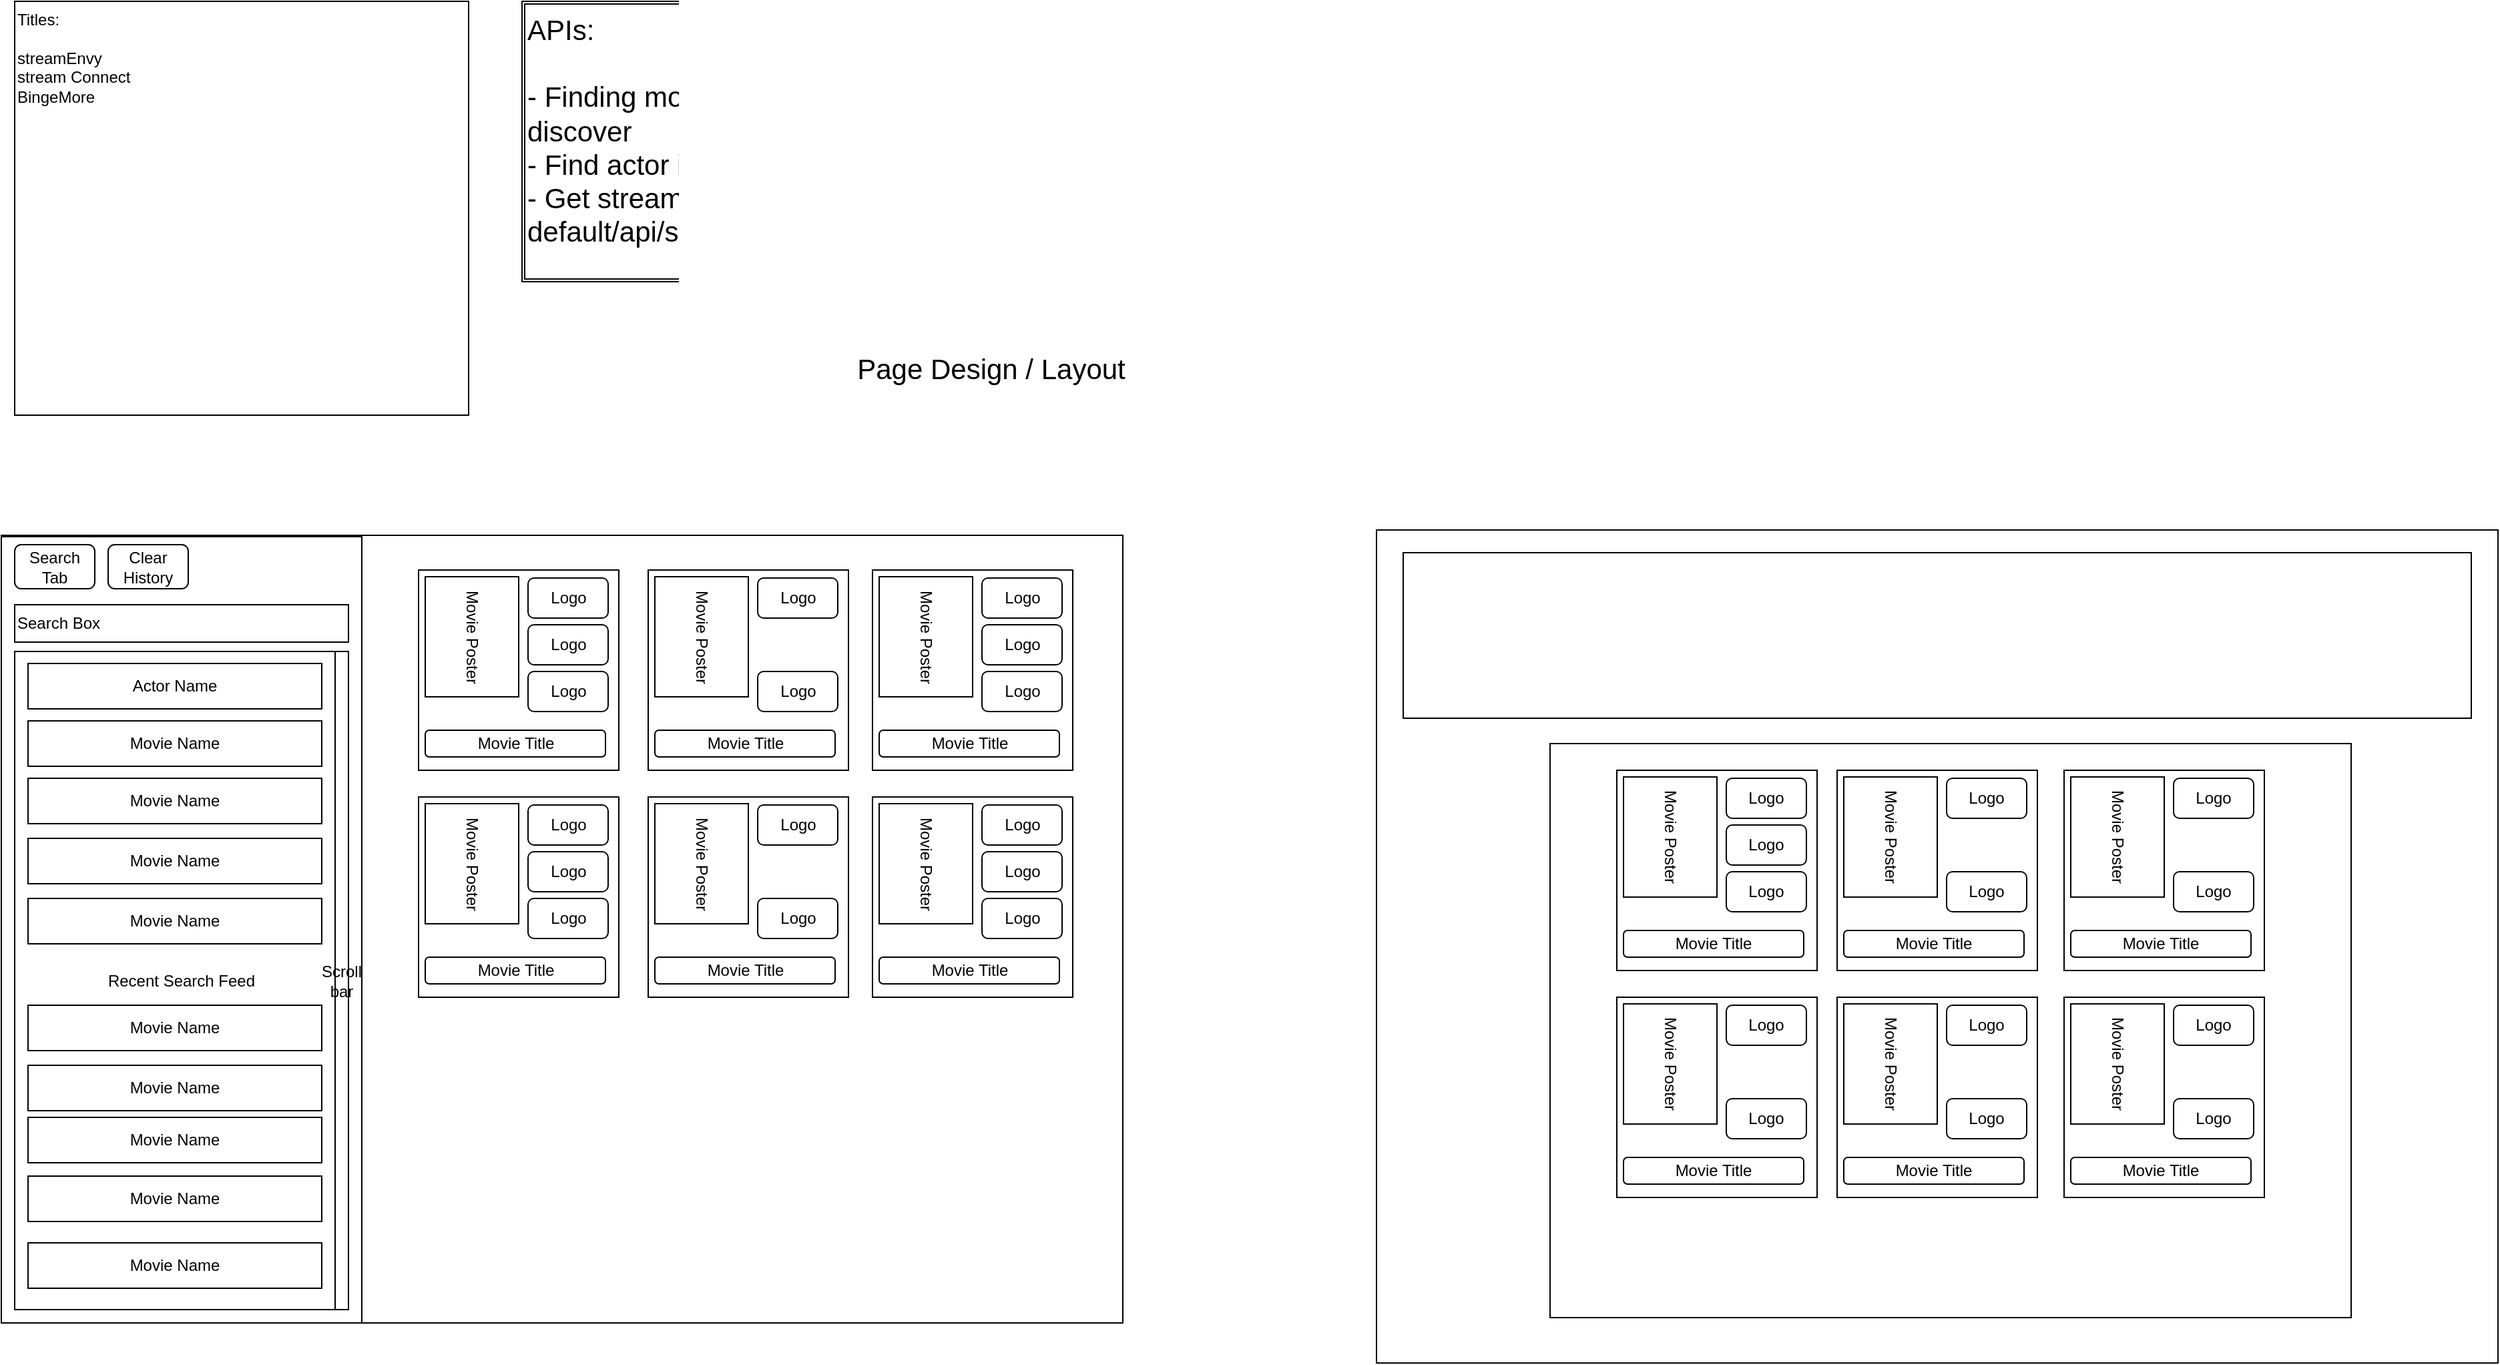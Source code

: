 <mxfile version="20.0.4" type="github" pages="3">
  <diagram id="Ak_6PLhMbCiVXatLOwjV" name="Page Layout">
    <mxGraphModel dx="1422" dy="1992" grid="1" gridSize="10" guides="1" tooltips="1" connect="1" arrows="1" fold="1" page="1" pageScale="1" pageWidth="850" pageHeight="1100" math="0" shadow="0">
      <root>
        <mxCell id="0" />
        <mxCell id="1" parent="0" />
        <mxCell id="VjZ6RCnpF5j11ZpRup7t-1" value="" style="rounded=0;whiteSpace=wrap;html=1;" parent="1" vertex="1">
          <mxGeometry x="20" y="80" width="840" height="590" as="geometry" />
        </mxCell>
        <mxCell id="VjZ6RCnpF5j11ZpRup7t-2" value="" style="rounded=0;whiteSpace=wrap;html=1;" parent="1" vertex="1">
          <mxGeometry x="20" y="81" width="270" height="589" as="geometry" />
        </mxCell>
        <mxCell id="VjZ6RCnpF5j11ZpRup7t-5" value="" style="whiteSpace=wrap;html=1;aspect=fixed;" parent="1" vertex="1">
          <mxGeometry x="332.5" y="106" width="150" height="150" as="geometry" />
        </mxCell>
        <mxCell id="VjZ6RCnpF5j11ZpRup7t-6" value="Movie Poster" style="rounded=0;whiteSpace=wrap;html=1;rotation=90;" parent="1" vertex="1">
          <mxGeometry x="327.5" y="121" width="90" height="70" as="geometry" />
        </mxCell>
        <mxCell id="VjZ6RCnpF5j11ZpRup7t-7" value="Logo" style="rounded=1;whiteSpace=wrap;html=1;" parent="1" vertex="1">
          <mxGeometry x="414.5" y="112" width="60" height="30" as="geometry" />
        </mxCell>
        <mxCell id="VjZ6RCnpF5j11ZpRup7t-8" value="Logo" style="rounded=1;whiteSpace=wrap;html=1;" parent="1" vertex="1">
          <mxGeometry x="414.5" y="147" width="60" height="30" as="geometry" />
        </mxCell>
        <mxCell id="VjZ6RCnpF5j11ZpRup7t-9" value="Logo" style="rounded=1;whiteSpace=wrap;html=1;" parent="1" vertex="1">
          <mxGeometry x="414.5" y="182" width="60" height="30" as="geometry" />
        </mxCell>
        <mxCell id="VjZ6RCnpF5j11ZpRup7t-10" value="Movie Title" style="rounded=1;whiteSpace=wrap;html=1;" parent="1" vertex="1">
          <mxGeometry x="337.5" y="226" width="135" height="20" as="geometry" />
        </mxCell>
        <mxCell id="VjZ6RCnpF5j11ZpRup7t-11" value="" style="whiteSpace=wrap;html=1;aspect=fixed;" parent="1" vertex="1">
          <mxGeometry x="504.5" y="106" width="150" height="150" as="geometry" />
        </mxCell>
        <mxCell id="VjZ6RCnpF5j11ZpRup7t-12" value="Movie Poster" style="rounded=0;whiteSpace=wrap;html=1;rotation=90;" parent="1" vertex="1">
          <mxGeometry x="499.5" y="121" width="90" height="70" as="geometry" />
        </mxCell>
        <mxCell id="VjZ6RCnpF5j11ZpRup7t-13" value="Movie Title" style="rounded=1;whiteSpace=wrap;html=1;" parent="1" vertex="1">
          <mxGeometry x="509.5" y="226" width="135" height="20" as="geometry" />
        </mxCell>
        <mxCell id="VjZ6RCnpF5j11ZpRup7t-14" value="Logo" style="rounded=1;whiteSpace=wrap;html=1;" parent="1" vertex="1">
          <mxGeometry x="586.5" y="182" width="60" height="30" as="geometry" />
        </mxCell>
        <mxCell id="VjZ6RCnpF5j11ZpRup7t-15" value="Logo" style="rounded=1;whiteSpace=wrap;html=1;" parent="1" vertex="1">
          <mxGeometry x="586.5" y="112" width="60" height="30" as="geometry" />
        </mxCell>
        <mxCell id="VjZ6RCnpF5j11ZpRup7t-26" value="" style="rounded=0;whiteSpace=wrap;html=1;" parent="1" vertex="1">
          <mxGeometry x="1050" y="76" width="840" height="624" as="geometry" />
        </mxCell>
        <mxCell id="VjZ6RCnpF5j11ZpRup7t-27" value="" style="rounded=0;whiteSpace=wrap;html=1;" parent="1" vertex="1">
          <mxGeometry x="1070" y="93" width="800" height="124" as="geometry" />
        </mxCell>
        <mxCell id="VjZ6RCnpF5j11ZpRup7t-28" value="" style="rounded=0;whiteSpace=wrap;html=1;" parent="1" vertex="1">
          <mxGeometry x="1180" y="236" width="600" height="430" as="geometry" />
        </mxCell>
        <mxCell id="VjZ6RCnpF5j11ZpRup7t-29" value="" style="whiteSpace=wrap;html=1;aspect=fixed;" parent="1" vertex="1">
          <mxGeometry x="1230" y="256" width="150" height="150" as="geometry" />
        </mxCell>
        <mxCell id="VjZ6RCnpF5j11ZpRup7t-30" value="Movie Poster" style="rounded=0;whiteSpace=wrap;html=1;rotation=90;" parent="1" vertex="1">
          <mxGeometry x="1225" y="271" width="90" height="70" as="geometry" />
        </mxCell>
        <mxCell id="VjZ6RCnpF5j11ZpRup7t-31" value="Logo" style="rounded=1;whiteSpace=wrap;html=1;" parent="1" vertex="1">
          <mxGeometry x="1312" y="262" width="60" height="30" as="geometry" />
        </mxCell>
        <mxCell id="VjZ6RCnpF5j11ZpRup7t-32" value="Logo" style="rounded=1;whiteSpace=wrap;html=1;" parent="1" vertex="1">
          <mxGeometry x="1312" y="297" width="60" height="30" as="geometry" />
        </mxCell>
        <mxCell id="VjZ6RCnpF5j11ZpRup7t-33" value="Logo" style="rounded=1;whiteSpace=wrap;html=1;" parent="1" vertex="1">
          <mxGeometry x="1312" y="332" width="60" height="30" as="geometry" />
        </mxCell>
        <mxCell id="VjZ6RCnpF5j11ZpRup7t-34" value="Movie Title" style="rounded=1;whiteSpace=wrap;html=1;" parent="1" vertex="1">
          <mxGeometry x="1235" y="376" width="135" height="20" as="geometry" />
        </mxCell>
        <mxCell id="VjZ6RCnpF5j11ZpRup7t-35" value="" style="whiteSpace=wrap;html=1;aspect=fixed;" parent="1" vertex="1">
          <mxGeometry x="1395" y="256" width="150" height="150" as="geometry" />
        </mxCell>
        <mxCell id="VjZ6RCnpF5j11ZpRup7t-36" value="Movie Poster" style="rounded=0;whiteSpace=wrap;html=1;rotation=90;" parent="1" vertex="1">
          <mxGeometry x="1390" y="271" width="90" height="70" as="geometry" />
        </mxCell>
        <mxCell id="VjZ6RCnpF5j11ZpRup7t-37" value="Movie Title" style="rounded=1;whiteSpace=wrap;html=1;" parent="1" vertex="1">
          <mxGeometry x="1400" y="376" width="135" height="20" as="geometry" />
        </mxCell>
        <mxCell id="VjZ6RCnpF5j11ZpRup7t-38" value="Logo" style="rounded=1;whiteSpace=wrap;html=1;" parent="1" vertex="1">
          <mxGeometry x="1477" y="332" width="60" height="30" as="geometry" />
        </mxCell>
        <mxCell id="VjZ6RCnpF5j11ZpRup7t-39" value="Logo" style="rounded=1;whiteSpace=wrap;html=1;" parent="1" vertex="1">
          <mxGeometry x="1477" y="262" width="60" height="30" as="geometry" />
        </mxCell>
        <mxCell id="VjZ6RCnpF5j11ZpRup7t-40" value="" style="whiteSpace=wrap;html=1;aspect=fixed;" parent="1" vertex="1">
          <mxGeometry x="1230" y="426" width="150" height="150" as="geometry" />
        </mxCell>
        <mxCell id="VjZ6RCnpF5j11ZpRup7t-41" value="Movie Poster" style="rounded=0;whiteSpace=wrap;html=1;rotation=90;" parent="1" vertex="1">
          <mxGeometry x="1225" y="441" width="90" height="70" as="geometry" />
        </mxCell>
        <mxCell id="VjZ6RCnpF5j11ZpRup7t-42" value="Movie Title" style="rounded=1;whiteSpace=wrap;html=1;" parent="1" vertex="1">
          <mxGeometry x="1235" y="546" width="135" height="20" as="geometry" />
        </mxCell>
        <mxCell id="VjZ6RCnpF5j11ZpRup7t-43" value="Logo" style="rounded=1;whiteSpace=wrap;html=1;" parent="1" vertex="1">
          <mxGeometry x="1312" y="502" width="60" height="30" as="geometry" />
        </mxCell>
        <mxCell id="VjZ6RCnpF5j11ZpRup7t-44" value="Logo" style="rounded=1;whiteSpace=wrap;html=1;" parent="1" vertex="1">
          <mxGeometry x="1312" y="432" width="60" height="30" as="geometry" />
        </mxCell>
        <mxCell id="VjZ6RCnpF5j11ZpRup7t-45" value="" style="whiteSpace=wrap;html=1;aspect=fixed;" parent="1" vertex="1">
          <mxGeometry x="1395" y="426" width="150" height="150" as="geometry" />
        </mxCell>
        <mxCell id="VjZ6RCnpF5j11ZpRup7t-46" value="Movie Poster" style="rounded=0;whiteSpace=wrap;html=1;rotation=90;" parent="1" vertex="1">
          <mxGeometry x="1390" y="441" width="90" height="70" as="geometry" />
        </mxCell>
        <mxCell id="VjZ6RCnpF5j11ZpRup7t-47" value="Movie Title" style="rounded=1;whiteSpace=wrap;html=1;" parent="1" vertex="1">
          <mxGeometry x="1400" y="546" width="135" height="20" as="geometry" />
        </mxCell>
        <mxCell id="VjZ6RCnpF5j11ZpRup7t-48" value="Logo" style="rounded=1;whiteSpace=wrap;html=1;" parent="1" vertex="1">
          <mxGeometry x="1477" y="502" width="60" height="30" as="geometry" />
        </mxCell>
        <mxCell id="VjZ6RCnpF5j11ZpRup7t-49" value="Logo" style="rounded=1;whiteSpace=wrap;html=1;" parent="1" vertex="1">
          <mxGeometry x="1477" y="432" width="60" height="30" as="geometry" />
        </mxCell>
        <mxCell id="VjZ6RCnpF5j11ZpRup7t-50" value="" style="whiteSpace=wrap;html=1;aspect=fixed;" parent="1" vertex="1">
          <mxGeometry x="1565" y="256" width="150" height="150" as="geometry" />
        </mxCell>
        <mxCell id="VjZ6RCnpF5j11ZpRup7t-51" value="Movie Poster" style="rounded=0;whiteSpace=wrap;html=1;rotation=90;" parent="1" vertex="1">
          <mxGeometry x="1560" y="271" width="90" height="70" as="geometry" />
        </mxCell>
        <mxCell id="VjZ6RCnpF5j11ZpRup7t-52" value="Movie Title" style="rounded=1;whiteSpace=wrap;html=1;" parent="1" vertex="1">
          <mxGeometry x="1570" y="376" width="135" height="20" as="geometry" />
        </mxCell>
        <mxCell id="VjZ6RCnpF5j11ZpRup7t-53" value="Logo" style="rounded=1;whiteSpace=wrap;html=1;" parent="1" vertex="1">
          <mxGeometry x="1647" y="332" width="60" height="30" as="geometry" />
        </mxCell>
        <mxCell id="VjZ6RCnpF5j11ZpRup7t-54" value="Logo" style="rounded=1;whiteSpace=wrap;html=1;" parent="1" vertex="1">
          <mxGeometry x="1647" y="262" width="60" height="30" as="geometry" />
        </mxCell>
        <mxCell id="VjZ6RCnpF5j11ZpRup7t-55" value="" style="whiteSpace=wrap;html=1;aspect=fixed;" parent="1" vertex="1">
          <mxGeometry x="1565" y="426" width="150" height="150" as="geometry" />
        </mxCell>
        <mxCell id="VjZ6RCnpF5j11ZpRup7t-56" value="Movie Poster" style="rounded=0;whiteSpace=wrap;html=1;rotation=90;" parent="1" vertex="1">
          <mxGeometry x="1560" y="441" width="90" height="70" as="geometry" />
        </mxCell>
        <mxCell id="VjZ6RCnpF5j11ZpRup7t-57" value="Movie Title" style="rounded=1;whiteSpace=wrap;html=1;" parent="1" vertex="1">
          <mxGeometry x="1570" y="546" width="135" height="20" as="geometry" />
        </mxCell>
        <mxCell id="VjZ6RCnpF5j11ZpRup7t-58" value="Logo" style="rounded=1;whiteSpace=wrap;html=1;" parent="1" vertex="1">
          <mxGeometry x="1647" y="502" width="60" height="30" as="geometry" />
        </mxCell>
        <mxCell id="VjZ6RCnpF5j11ZpRup7t-59" value="Logo" style="rounded=1;whiteSpace=wrap;html=1;" parent="1" vertex="1">
          <mxGeometry x="1647" y="432" width="60" height="30" as="geometry" />
        </mxCell>
        <mxCell id="VjZ6RCnpF5j11ZpRup7t-84" value="" style="whiteSpace=wrap;html=1;aspect=fixed;" parent="1" vertex="1">
          <mxGeometry x="672.5" y="106" width="150" height="150" as="geometry" />
        </mxCell>
        <mxCell id="VjZ6RCnpF5j11ZpRup7t-85" value="Movie Poster" style="rounded=0;whiteSpace=wrap;html=1;rotation=90;" parent="1" vertex="1">
          <mxGeometry x="667.5" y="121" width="90" height="70" as="geometry" />
        </mxCell>
        <mxCell id="VjZ6RCnpF5j11ZpRup7t-86" value="Logo" style="rounded=1;whiteSpace=wrap;html=1;" parent="1" vertex="1">
          <mxGeometry x="754.5" y="112" width="60" height="30" as="geometry" />
        </mxCell>
        <mxCell id="VjZ6RCnpF5j11ZpRup7t-87" value="Logo" style="rounded=1;whiteSpace=wrap;html=1;" parent="1" vertex="1">
          <mxGeometry x="754.5" y="147" width="60" height="30" as="geometry" />
        </mxCell>
        <mxCell id="VjZ6RCnpF5j11ZpRup7t-88" value="Logo" style="rounded=1;whiteSpace=wrap;html=1;" parent="1" vertex="1">
          <mxGeometry x="754.5" y="182" width="60" height="30" as="geometry" />
        </mxCell>
        <mxCell id="VjZ6RCnpF5j11ZpRup7t-89" value="Movie Title" style="rounded=1;whiteSpace=wrap;html=1;" parent="1" vertex="1">
          <mxGeometry x="677.5" y="226" width="135" height="20" as="geometry" />
        </mxCell>
        <mxCell id="VjZ6RCnpF5j11ZpRup7t-90" value="" style="whiteSpace=wrap;html=1;aspect=fixed;" parent="1" vertex="1">
          <mxGeometry x="332.5" y="276" width="150" height="150" as="geometry" />
        </mxCell>
        <mxCell id="VjZ6RCnpF5j11ZpRup7t-91" value="Movie Poster" style="rounded=0;whiteSpace=wrap;html=1;rotation=90;" parent="1" vertex="1">
          <mxGeometry x="327.5" y="291" width="90" height="70" as="geometry" />
        </mxCell>
        <mxCell id="VjZ6RCnpF5j11ZpRup7t-92" value="Logo" style="rounded=1;whiteSpace=wrap;html=1;" parent="1" vertex="1">
          <mxGeometry x="414.5" y="282" width="60" height="30" as="geometry" />
        </mxCell>
        <mxCell id="VjZ6RCnpF5j11ZpRup7t-93" value="Logo" style="rounded=1;whiteSpace=wrap;html=1;" parent="1" vertex="1">
          <mxGeometry x="414.5" y="317" width="60" height="30" as="geometry" />
        </mxCell>
        <mxCell id="VjZ6RCnpF5j11ZpRup7t-94" value="Logo" style="rounded=1;whiteSpace=wrap;html=1;" parent="1" vertex="1">
          <mxGeometry x="414.5" y="352" width="60" height="30" as="geometry" />
        </mxCell>
        <mxCell id="VjZ6RCnpF5j11ZpRup7t-95" value="Movie Title" style="rounded=1;whiteSpace=wrap;html=1;" parent="1" vertex="1">
          <mxGeometry x="337.5" y="396" width="135" height="20" as="geometry" />
        </mxCell>
        <mxCell id="VjZ6RCnpF5j11ZpRup7t-96" value="" style="whiteSpace=wrap;html=1;aspect=fixed;" parent="1" vertex="1">
          <mxGeometry x="504.5" y="276" width="150" height="150" as="geometry" />
        </mxCell>
        <mxCell id="VjZ6RCnpF5j11ZpRup7t-97" value="Movie Poster" style="rounded=0;whiteSpace=wrap;html=1;rotation=90;" parent="1" vertex="1">
          <mxGeometry x="499.5" y="291" width="90" height="70" as="geometry" />
        </mxCell>
        <mxCell id="VjZ6RCnpF5j11ZpRup7t-98" value="Movie Title" style="rounded=1;whiteSpace=wrap;html=1;" parent="1" vertex="1">
          <mxGeometry x="509.5" y="396" width="135" height="20" as="geometry" />
        </mxCell>
        <mxCell id="VjZ6RCnpF5j11ZpRup7t-99" value="Logo" style="rounded=1;whiteSpace=wrap;html=1;" parent="1" vertex="1">
          <mxGeometry x="586.5" y="352" width="60" height="30" as="geometry" />
        </mxCell>
        <mxCell id="VjZ6RCnpF5j11ZpRup7t-100" value="Logo" style="rounded=1;whiteSpace=wrap;html=1;" parent="1" vertex="1">
          <mxGeometry x="586.5" y="282" width="60" height="30" as="geometry" />
        </mxCell>
        <mxCell id="VjZ6RCnpF5j11ZpRup7t-101" value="" style="whiteSpace=wrap;html=1;aspect=fixed;" parent="1" vertex="1">
          <mxGeometry x="672.5" y="276" width="150" height="150" as="geometry" />
        </mxCell>
        <mxCell id="VjZ6RCnpF5j11ZpRup7t-102" value="Movie Poster" style="rounded=0;whiteSpace=wrap;html=1;rotation=90;" parent="1" vertex="1">
          <mxGeometry x="667.5" y="291" width="90" height="70" as="geometry" />
        </mxCell>
        <mxCell id="VjZ6RCnpF5j11ZpRup7t-103" value="Logo" style="rounded=1;whiteSpace=wrap;html=1;" parent="1" vertex="1">
          <mxGeometry x="754.5" y="282" width="60" height="30" as="geometry" />
        </mxCell>
        <mxCell id="VjZ6RCnpF5j11ZpRup7t-104" value="Logo" style="rounded=1;whiteSpace=wrap;html=1;" parent="1" vertex="1">
          <mxGeometry x="754.5" y="317" width="60" height="30" as="geometry" />
        </mxCell>
        <mxCell id="VjZ6RCnpF5j11ZpRup7t-105" value="Logo" style="rounded=1;whiteSpace=wrap;html=1;" parent="1" vertex="1">
          <mxGeometry x="754.5" y="352" width="60" height="30" as="geometry" />
        </mxCell>
        <mxCell id="VjZ6RCnpF5j11ZpRup7t-106" value="Movie Title" style="rounded=1;whiteSpace=wrap;html=1;" parent="1" vertex="1">
          <mxGeometry x="677.5" y="396" width="135" height="20" as="geometry" />
        </mxCell>
        <mxCell id="HzVnUczQ9QOxi_G6JP10-1" value="Search Tab" style="rounded=1;whiteSpace=wrap;html=1;" parent="1" vertex="1">
          <mxGeometry x="30" y="87" width="60" height="33" as="geometry" />
        </mxCell>
        <mxCell id="HzVnUczQ9QOxi_G6JP10-2" value="Clear History" style="rounded=1;whiteSpace=wrap;html=1;" parent="1" vertex="1">
          <mxGeometry x="100" y="87" width="60" height="33" as="geometry" />
        </mxCell>
        <mxCell id="6lMFUfr0LPkwI6VHOKyJ-1" value="Titles:&lt;br&gt;&lt;br&gt;streamEnvy&lt;br&gt;stream Connect&lt;br&gt;BingeMore" style="rounded=0;whiteSpace=wrap;html=1;labelBackgroundColor=none;align=left;verticalAlign=top;" vertex="1" parent="1">
          <mxGeometry x="30" y="-320" width="340" height="310" as="geometry" />
        </mxCell>
        <mxCell id="VujciQvoE6EGb4st5xI6-1" value="Page Design / Layout" style="text;html=1;strokeColor=none;fillColor=none;align=center;verticalAlign=middle;whiteSpace=wrap;rounded=0;fontSize=21;" vertex="1" parent="1">
          <mxGeometry x="483" y="-60" width="557" height="30" as="geometry" />
        </mxCell>
        <mxCell id="V3HzbL6FAXm-Zsz1vQao-1" value="Search Box " style="rounded=0;whiteSpace=wrap;html=1;align=left;" vertex="1" parent="1">
          <mxGeometry x="30" y="132" width="250" height="28" as="geometry" />
        </mxCell>
        <mxCell id="8iNyCHoYD0xoGfualwMd-1" value="&lt;div&gt;Recent Search Feed&lt;/div&gt;" style="rounded=0;whiteSpace=wrap;html=1;" vertex="1" parent="1">
          <mxGeometry x="30" y="167" width="250" height="493" as="geometry" />
        </mxCell>
        <mxCell id="8iNyCHoYD0xoGfualwMd-2" value="Actor Name" style="rounded=0;whiteSpace=wrap;html=1;" vertex="1" parent="1">
          <mxGeometry x="40" y="176" width="220" height="34" as="geometry" />
        </mxCell>
        <mxCell id="8iNyCHoYD0xoGfualwMd-3" value="Movie Name" style="rounded=0;whiteSpace=wrap;html=1;" vertex="1" parent="1">
          <mxGeometry x="40" y="262" width="220" height="34" as="geometry" />
        </mxCell>
        <mxCell id="8iNyCHoYD0xoGfualwMd-4" value="Movie Name" style="rounded=0;whiteSpace=wrap;html=1;" vertex="1" parent="1">
          <mxGeometry x="40" y="219" width="220" height="34" as="geometry" />
        </mxCell>
        <mxCell id="8iNyCHoYD0xoGfualwMd-5" value="Scroll bar" style="rounded=0;whiteSpace=wrap;html=1;" vertex="1" parent="1">
          <mxGeometry x="270" y="167" width="10" height="493" as="geometry" />
        </mxCell>
        <mxCell id="TNf8lCwS_tLqii9rmylj-1" value="Movie Name" style="rounded=0;whiteSpace=wrap;html=1;" vertex="1" parent="1">
          <mxGeometry x="40" y="307" width="220" height="34" as="geometry" />
        </mxCell>
        <mxCell id="TNf8lCwS_tLqii9rmylj-2" value="Movie Name" style="rounded=0;whiteSpace=wrap;html=1;" vertex="1" parent="1">
          <mxGeometry x="40" y="352" width="220" height="34" as="geometry" />
        </mxCell>
        <mxCell id="TNf8lCwS_tLqii9rmylj-3" value="Movie Name" style="rounded=0;whiteSpace=wrap;html=1;" vertex="1" parent="1">
          <mxGeometry x="40" y="432" width="220" height="34" as="geometry" />
        </mxCell>
        <mxCell id="TNf8lCwS_tLqii9rmylj-4" value="Movie Name" style="rounded=0;whiteSpace=wrap;html=1;" vertex="1" parent="1">
          <mxGeometry x="40" y="477" width="220" height="34" as="geometry" />
        </mxCell>
        <mxCell id="TNf8lCwS_tLqii9rmylj-5" value="Movie Name" style="rounded=0;whiteSpace=wrap;html=1;" vertex="1" parent="1">
          <mxGeometry x="40" y="516" width="220" height="34" as="geometry" />
        </mxCell>
        <mxCell id="TNf8lCwS_tLqii9rmylj-6" value="Movie Name" style="rounded=0;whiteSpace=wrap;html=1;" vertex="1" parent="1">
          <mxGeometry x="40" y="560" width="220" height="34" as="geometry" />
        </mxCell>
        <mxCell id="TNf8lCwS_tLqii9rmylj-7" value="Movie Name" style="rounded=0;whiteSpace=wrap;html=1;" vertex="1" parent="1">
          <mxGeometry x="40" y="610" width="220" height="34" as="geometry" />
        </mxCell>
        <mxCell id="XlFxyv6mYBoePNlGhWkb-1" value="APIs:&lt;br&gt;&lt;br&gt;- Finding movies of actor:&amp;nbsp;https://developers.themoviedb.org/3/discover/movie-discover&lt;br&gt;- Find actor id:&amp;nbsp;https://developers.themoviedb.org/3/search/search-people&lt;br&gt;- Get streaming services:&amp;nbsp;https://rapidapi.com/movie-of-the-night-movie-of-the-night-default/api/streaming-availability/" style="shape=ext;double=1;rounded=0;whiteSpace=wrap;html=1;fontSize=21;align=left;verticalAlign=top;" vertex="1" parent="1">
          <mxGeometry x="410" y="-320" width="800" height="210" as="geometry" />
        </mxCell>
      </root>
    </mxGraphModel>
  </diagram>
  <diagram id="16dwAzLYU4UgS7igFexs" name="Card Displays">
    <mxGraphModel dx="2272" dy="892" grid="1" gridSize="10" guides="1" tooltips="1" connect="1" arrows="1" fold="1" page="1" pageScale="1" pageWidth="850" pageHeight="1100" math="0" shadow="0">
      <root>
        <mxCell id="0" />
        <mxCell id="1" parent="0" />
        <mxCell id="e_unM6hv__YjRPhUCG6u-1" value="" style="rounded=0;whiteSpace=wrap;html=1;" vertex="1" parent="1">
          <mxGeometry x="-200" y="170" width="400" height="150" as="geometry" />
        </mxCell>
        <mxCell id="e_unM6hv__YjRPhUCG6u-2" value="Movie Poster" style="rounded=0;whiteSpace=wrap;html=1;" vertex="1" parent="1">
          <mxGeometry x="-200" y="170" width="110" height="150" as="geometry" />
        </mxCell>
        <mxCell id="e_unM6hv__YjRPhUCG6u-3" value="Other Actors" style="rounded=1;whiteSpace=wrap;html=1;align=left;" vertex="1" parent="1">
          <mxGeometry x="-82.5" y="217" width="192.5" height="93" as="geometry" />
        </mxCell>
        <mxCell id="e_unM6hv__YjRPhUCG6u-4" value="Harry Potter" style="rounded=0;whiteSpace=wrap;html=1;align=left;" vertex="1" parent="1">
          <mxGeometry x="-82.5" y="180" width="192.5" height="30" as="geometry" />
        </mxCell>
        <mxCell id="e_unM6hv__YjRPhUCG6u-5" value="Disney Plus&lt;br&gt;Netflix" style="rounded=0;whiteSpace=wrap;html=1;align=center;verticalAlign=top;" vertex="1" parent="1">
          <mxGeometry x="120" y="180" width="70" height="130" as="geometry" />
        </mxCell>
        <mxCell id="e_unM6hv__YjRPhUCG6u-6" value="Movie Thumb" style="rounded=0;whiteSpace=wrap;html=1;" vertex="1" parent="1">
          <mxGeometry x="-202.5" y="370" width="50" height="60" as="geometry" />
        </mxCell>
        <mxCell id="e_unM6hv__YjRPhUCG6u-7" value="Harry Potter" style="rounded=0;whiteSpace=wrap;html=1;align=left;" vertex="1" parent="1">
          <mxGeometry x="-132.5" y="370" width="272.5" height="30" as="geometry" />
        </mxCell>
        <mxCell id="e_unM6hv__YjRPhUCG6u-8" value="Disney Plus | Netflix" style="rounded=0;whiteSpace=wrap;html=1;align=left;" vertex="1" parent="1">
          <mxGeometry x="-132.5" y="400" width="272.5" height="30" as="geometry" />
        </mxCell>
        <mxCell id="e_unM6hv__YjRPhUCG6u-9" value="Movie Thumb" style="rounded=0;whiteSpace=wrap;html=1;" vertex="1" parent="1">
          <mxGeometry x="-200" y="500" width="50" height="60" as="geometry" />
        </mxCell>
        <mxCell id="e_unM6hv__YjRPhUCG6u-10" value="Harry Potter" style="rounded=0;whiteSpace=wrap;html=1;align=left;" vertex="1" parent="1">
          <mxGeometry x="-130" y="502" width="80" height="30" as="geometry" />
        </mxCell>
        <mxCell id="e_unM6hv__YjRPhUCG6u-11" value="Disney Plus | Netflix" style="rounded=0;whiteSpace=wrap;html=1;align=right;" vertex="1" parent="1">
          <mxGeometry x="-50" y="502" width="190" height="30" as="geometry" />
        </mxCell>
        <mxCell id="e_unM6hv__YjRPhUCG6u-12" value="Other Actors" style="rounded=1;whiteSpace=wrap;html=1;align=left;" vertex="1" parent="1">
          <mxGeometry x="-130" y="532" width="270" height="28" as="geometry" />
        </mxCell>
        <mxCell id="e_unM6hv__YjRPhUCG6u-13" value="Sample 1" style="text;html=1;strokeColor=none;fillColor=none;align=center;verticalAlign=middle;whiteSpace=wrap;rounded=0;fontSize=21;" vertex="1" parent="1">
          <mxGeometry x="-200" y="140" width="130" height="30" as="geometry" />
        </mxCell>
        <mxCell id="e_unM6hv__YjRPhUCG6u-14" value="Sample 2" style="text;html=1;strokeColor=none;fillColor=none;align=center;verticalAlign=middle;whiteSpace=wrap;rounded=0;fontSize=21;" vertex="1" parent="1">
          <mxGeometry x="-202.5" y="340" width="130" height="30" as="geometry" />
        </mxCell>
        <mxCell id="e_unM6hv__YjRPhUCG6u-15" value="Sample 3" style="text;html=1;strokeColor=none;fillColor=none;align=center;verticalAlign=middle;whiteSpace=wrap;rounded=0;fontSize=21;" vertex="1" parent="1">
          <mxGeometry x="-200" y="470" width="130" height="30" as="geometry" />
        </mxCell>
        <mxCell id="_NdngEPlZqnVifICcVsG-1" value="Hulu" style="rounded=0;whiteSpace=wrap;html=1;" vertex="1" parent="1">
          <mxGeometry x="630" y="142" width="120" height="60" as="geometry" />
        </mxCell>
        <mxCell id="_NdngEPlZqnVifICcVsG-2" value="Netflix&lt;span style=&quot;color: rgba(0, 0, 0, 0); font-family: monospace; font-size: 0px; text-align: start;&quot;&gt;%3CmxGraphModel%3E%3Croot%3E%3CmxCell%20id%3D%220%22%2F%3E%3CmxCell%20id%3D%221%22%20parent%3D%220%22%2F%3E%3CmxCell%20id%3D%222%22%20value%3D%22Hulu%22%20style%3D%22rounded%3D0%3BwhiteSpace%3Dwrap%3Bhtml%3D1%3B%22%20vertex%3D%221%22%20parent%3D%221%22%3E%3CmxGeometry%20x%3D%221090%22%20y%3D%22760%22%20width%3D%22120%22%20height%3D%2260%22%20as%3D%22geometry%22%2F%3E%3C%2FmxCell%3E%3C%2Froot%3E%3C%2FmxGraphModel%3E&lt;/span&gt;" style="rounded=0;whiteSpace=wrap;html=1;" vertex="1" parent="1">
          <mxGeometry x="775" y="142" width="120" height="60" as="geometry" />
        </mxCell>
        <mxCell id="_NdngEPlZqnVifICcVsG-3" value="Service" style="rounded=0;whiteSpace=wrap;html=1;" vertex="1" parent="1">
          <mxGeometry x="920" y="142" width="120" height="60" as="geometry" />
        </mxCell>
        <mxCell id="_NdngEPlZqnVifICcVsG-4" value="Movie Thumb" style="rounded=0;whiteSpace=wrap;html=1;" vertex="1" parent="1">
          <mxGeometry x="330" y="212" width="50" height="60" as="geometry" />
        </mxCell>
        <mxCell id="_NdngEPlZqnVifICcVsG-5" value="Harry Potter" style="rounded=0;whiteSpace=wrap;html=1;align=left;" vertex="1" parent="1">
          <mxGeometry x="380" y="212" width="240" height="30" as="geometry" />
        </mxCell>
        <mxCell id="_NdngEPlZqnVifICcVsG-6" value="Other Actors" style="rounded=1;whiteSpace=wrap;html=1;align=left;" vertex="1" parent="1">
          <mxGeometry x="380" y="244" width="240" height="28" as="geometry" />
        </mxCell>
        <mxCell id="_NdngEPlZqnVifICcVsG-7" value="" style="sketch=0;html=1;aspect=fixed;strokeColor=none;shadow=0;align=center;verticalAlign=top;fillColor=#2D9C5E;shape=mxgraph.gcp2.check" vertex="1" parent="1">
          <mxGeometry x="660" y="212" width="75" height="60" as="geometry" />
        </mxCell>
        <mxCell id="_NdngEPlZqnVifICcVsG-8" value="" style="sketch=0;html=1;aspect=fixed;strokeColor=none;shadow=0;align=center;verticalAlign=top;fillColor=#2D9C5E;shape=mxgraph.gcp2.check" vertex="1" parent="1">
          <mxGeometry x="945" y="212" width="75" height="60" as="geometry" />
        </mxCell>
        <mxCell id="_NdngEPlZqnVifICcVsG-9" value="" style="verticalLabelPosition=bottom;verticalAlign=top;html=1;shape=mxgraph.basic.no_symbol;labelBackgroundColor=#FF1F0F;" vertex="1" parent="1">
          <mxGeometry x="805" y="212" width="60" height="60" as="geometry" />
        </mxCell>
        <mxCell id="_NdngEPlZqnVifICcVsG-10" value="Movie Thumb" style="rounded=0;whiteSpace=wrap;html=1;" vertex="1" parent="1">
          <mxGeometry x="330" y="294" width="50" height="60" as="geometry" />
        </mxCell>
        <mxCell id="_NdngEPlZqnVifICcVsG-11" value="Harry Potter" style="rounded=0;whiteSpace=wrap;html=1;align=left;" vertex="1" parent="1">
          <mxGeometry x="380" y="294" width="240" height="30" as="geometry" />
        </mxCell>
        <mxCell id="_NdngEPlZqnVifICcVsG-12" value="Other Actors" style="rounded=1;whiteSpace=wrap;html=1;align=left;" vertex="1" parent="1">
          <mxGeometry x="380" y="326" width="240" height="28" as="geometry" />
        </mxCell>
        <mxCell id="_NdngEPlZqnVifICcVsG-13" value="" style="sketch=0;html=1;aspect=fixed;strokeColor=none;shadow=0;align=center;verticalAlign=top;fillColor=#2D9C5E;shape=mxgraph.gcp2.check" vertex="1" parent="1">
          <mxGeometry x="797.5" y="302" width="75" height="60" as="geometry" />
        </mxCell>
        <mxCell id="_NdngEPlZqnVifICcVsG-14" value="" style="verticalLabelPosition=bottom;verticalAlign=top;html=1;shape=mxgraph.basic.no_symbol;labelBackgroundColor=#FF1F0F;" vertex="1" parent="1">
          <mxGeometry x="667.5" y="302" width="60" height="60" as="geometry" />
        </mxCell>
        <mxCell id="_NdngEPlZqnVifICcVsG-15" value="" style="verticalLabelPosition=bottom;verticalAlign=top;html=1;shape=mxgraph.basic.no_symbol;labelBackgroundColor=#FF1F0F;" vertex="1" parent="1">
          <mxGeometry x="950" y="310" width="60" height="60" as="geometry" />
        </mxCell>
        <mxCell id="_NdngEPlZqnVifICcVsG-16" value="Sample 4" style="text;html=1;strokeColor=none;fillColor=none;align=center;verticalAlign=middle;whiteSpace=wrap;rounded=0;fontSize=21;" vertex="1" parent="1">
          <mxGeometry x="537.5" y="102" width="130" height="30" as="geometry" />
        </mxCell>
        <mxCell id="fSkITsUwCbPFhRJOIOhU-1" value="" style="whiteSpace=wrap;html=1;aspect=fixed;" vertex="1" parent="1">
          <mxGeometry x="315" y="442" width="150" height="150" as="geometry" />
        </mxCell>
        <mxCell id="fSkITsUwCbPFhRJOIOhU-2" value="Movie Poster" style="rounded=0;whiteSpace=wrap;html=1;rotation=90;" vertex="1" parent="1">
          <mxGeometry x="310" y="457" width="90" height="70" as="geometry" />
        </mxCell>
        <mxCell id="fSkITsUwCbPFhRJOIOhU-3" value="Logo" style="rounded=1;whiteSpace=wrap;html=1;" vertex="1" parent="1">
          <mxGeometry x="397" y="448" width="60" height="30" as="geometry" />
        </mxCell>
        <mxCell id="fSkITsUwCbPFhRJOIOhU-4" value="Logo" style="rounded=1;whiteSpace=wrap;html=1;" vertex="1" parent="1">
          <mxGeometry x="397" y="483" width="60" height="30" as="geometry" />
        </mxCell>
        <mxCell id="fSkITsUwCbPFhRJOIOhU-5" value="Logo" style="rounded=1;whiteSpace=wrap;html=1;" vertex="1" parent="1">
          <mxGeometry x="397" y="518" width="60" height="30" as="geometry" />
        </mxCell>
        <mxCell id="fSkITsUwCbPFhRJOIOhU-6" value="Movie Title" style="rounded=1;whiteSpace=wrap;html=1;" vertex="1" parent="1">
          <mxGeometry x="320" y="562" width="135" height="20" as="geometry" />
        </mxCell>
        <mxCell id="fSkITsUwCbPFhRJOIOhU-7" value="Sample 5" style="text;html=1;strokeColor=none;fillColor=none;align=center;verticalAlign=middle;whiteSpace=wrap;rounded=0;fontSize=21;" vertex="1" parent="1">
          <mxGeometry x="315" y="400" width="155" height="30" as="geometry" />
        </mxCell>
      </root>
    </mxGraphModel>
  </diagram>
  <diagram id="n4ceWn8FQcr7qhaXnkZ7" name="User Journey">
    <mxGraphModel dx="2272" dy="892" grid="1" gridSize="10" guides="1" tooltips="1" connect="1" arrows="1" fold="1" page="1" pageScale="1" pageWidth="850" pageHeight="1100" math="0" shadow="0">
      <root>
        <mxCell id="0" />
        <mxCell id="1" parent="0" />
        <mxCell id="ITFoYQE2wAbQyzZCcl7x-4" style="edgeStyle=orthogonalEdgeStyle;rounded=0;orthogonalLoop=1;jettySize=auto;html=1;exitX=1;exitY=0.5;exitDx=0;exitDy=0;entryX=0;entryY=0.511;entryDx=0;entryDy=0;entryPerimeter=0;fontSize=21;" edge="1" parent="1" source="ITFoYQE2wAbQyzZCcl7x-1" target="ITFoYQE2wAbQyzZCcl7x-2">
          <mxGeometry relative="1" as="geometry" />
        </mxCell>
        <mxCell id="ITFoYQE2wAbQyzZCcl7x-1" value="User enters a search" style="shape=ext;double=1;rounded=1;whiteSpace=wrap;html=1;fontSize=21;" vertex="1" parent="1">
          <mxGeometry x="-60" y="221" width="180" height="80" as="geometry" />
        </mxCell>
        <mxCell id="ITFoYQE2wAbQyzZCcl7x-7" value="No" style="edgeStyle=orthogonalEdgeStyle;rounded=0;orthogonalLoop=1;jettySize=auto;html=1;entryX=0.033;entryY=0.522;entryDx=0;entryDy=0;entryPerimeter=0;fontSize=21;" edge="1" parent="1" source="ITFoYQE2wAbQyzZCcl7x-2" target="ITFoYQE2wAbQyzZCcl7x-6">
          <mxGeometry relative="1" as="geometry" />
        </mxCell>
        <mxCell id="ITFoYQE2wAbQyzZCcl7x-12" value="Yes" style="edgeStyle=orthogonalEdgeStyle;rounded=0;orthogonalLoop=1;jettySize=auto;html=1;entryX=0.5;entryY=0;entryDx=0;entryDy=0;fontSize=21;" edge="1" parent="1" source="ITFoYQE2wAbQyzZCcl7x-2" target="ITFoYQE2wAbQyzZCcl7x-5">
          <mxGeometry relative="1" as="geometry" />
        </mxCell>
        <mxCell id="ITFoYQE2wAbQyzZCcl7x-2" value="Is Actor?" style="html=1;whiteSpace=wrap;aspect=fixed;shape=isoRectangle;fontSize=21;" vertex="1" parent="1">
          <mxGeometry x="275" y="215" width="150" height="90" as="geometry" />
        </mxCell>
        <mxCell id="ITFoYQE2wAbQyzZCcl7x-14" style="edgeStyle=orthogonalEdgeStyle;rounded=0;orthogonalLoop=1;jettySize=auto;html=1;exitX=0.5;exitY=1;exitDx=0;exitDy=0;entryX=0.5;entryY=0;entryDx=0;entryDy=0;fontSize=21;" edge="1" parent="1" source="ITFoYQE2wAbQyzZCcl7x-5" target="ITFoYQE2wAbQyzZCcl7x-13">
          <mxGeometry relative="1" as="geometry" />
        </mxCell>
        <mxCell id="ITFoYQE2wAbQyzZCcl7x-5" value="Pull movies of actor" style="shape=ext;double=1;rounded=0;whiteSpace=wrap;html=1;fontSize=21;" vertex="1" parent="1">
          <mxGeometry x="290" y="410" width="120" height="80" as="geometry" />
        </mxCell>
        <mxCell id="ITFoYQE2wAbQyzZCcl7x-10" value="No" style="edgeStyle=orthogonalEdgeStyle;rounded=0;orthogonalLoop=1;jettySize=auto;html=1;entryX=0;entryY=0.5;entryDx=0;entryDy=0;fontSize=21;" edge="1" parent="1" source="ITFoYQE2wAbQyzZCcl7x-6" target="ITFoYQE2wAbQyzZCcl7x-9">
          <mxGeometry relative="1" as="geometry" />
        </mxCell>
        <mxCell id="ITFoYQE2wAbQyzZCcl7x-11" value="Yes" style="edgeStyle=orthogonalEdgeStyle;rounded=0;orthogonalLoop=1;jettySize=auto;html=1;entryX=0.5;entryY=0;entryDx=0;entryDy=0;fontSize=21;" edge="1" parent="1" source="ITFoYQE2wAbQyzZCcl7x-6" target="ITFoYQE2wAbQyzZCcl7x-8">
          <mxGeometry relative="1" as="geometry" />
        </mxCell>
        <mxCell id="ITFoYQE2wAbQyzZCcl7x-6" value="Is Movie?" style="html=1;whiteSpace=wrap;aspect=fixed;shape=isoRectangle;fontSize=21;" vertex="1" parent="1">
          <mxGeometry x="550" y="215" width="150" height="90" as="geometry" />
        </mxCell>
        <mxCell id="ITFoYQE2wAbQyzZCcl7x-8" value="Display movie" style="shape=ext;double=1;rounded=0;whiteSpace=wrap;html=1;fontSize=21;" vertex="1" parent="1">
          <mxGeometry x="565" y="410" width="120" height="80" as="geometry" />
        </mxCell>
        <mxCell id="ITFoYQE2wAbQyzZCcl7x-16" style="edgeStyle=orthogonalEdgeStyle;rounded=0;orthogonalLoop=1;jettySize=auto;html=1;exitX=0.5;exitY=0;exitDx=0;exitDy=0;entryX=0.5;entryY=0;entryDx=0;entryDy=0;fontSize=21;" edge="1" parent="1" source="ITFoYQE2wAbQyzZCcl7x-9" target="ITFoYQE2wAbQyzZCcl7x-1">
          <mxGeometry relative="1" as="geometry">
            <Array as="points">
              <mxPoint x="880" y="120" />
              <mxPoint x="30" y="120" />
            </Array>
          </mxGeometry>
        </mxCell>
        <mxCell id="ITFoYQE2wAbQyzZCcl7x-9" value="Display Alert" style="shape=ext;double=1;rounded=0;whiteSpace=wrap;html=1;fontSize=21;" vertex="1" parent="1">
          <mxGeometry x="820" y="220" width="120" height="80" as="geometry" />
        </mxCell>
        <mxCell id="ITFoYQE2wAbQyzZCcl7x-13" value="Display Movies" style="shape=ext;double=1;rounded=0;whiteSpace=wrap;html=1;fontSize=21;" vertex="1" parent="1">
          <mxGeometry x="290" y="550" width="120" height="80" as="geometry" />
        </mxCell>
      </root>
    </mxGraphModel>
  </diagram>
</mxfile>
